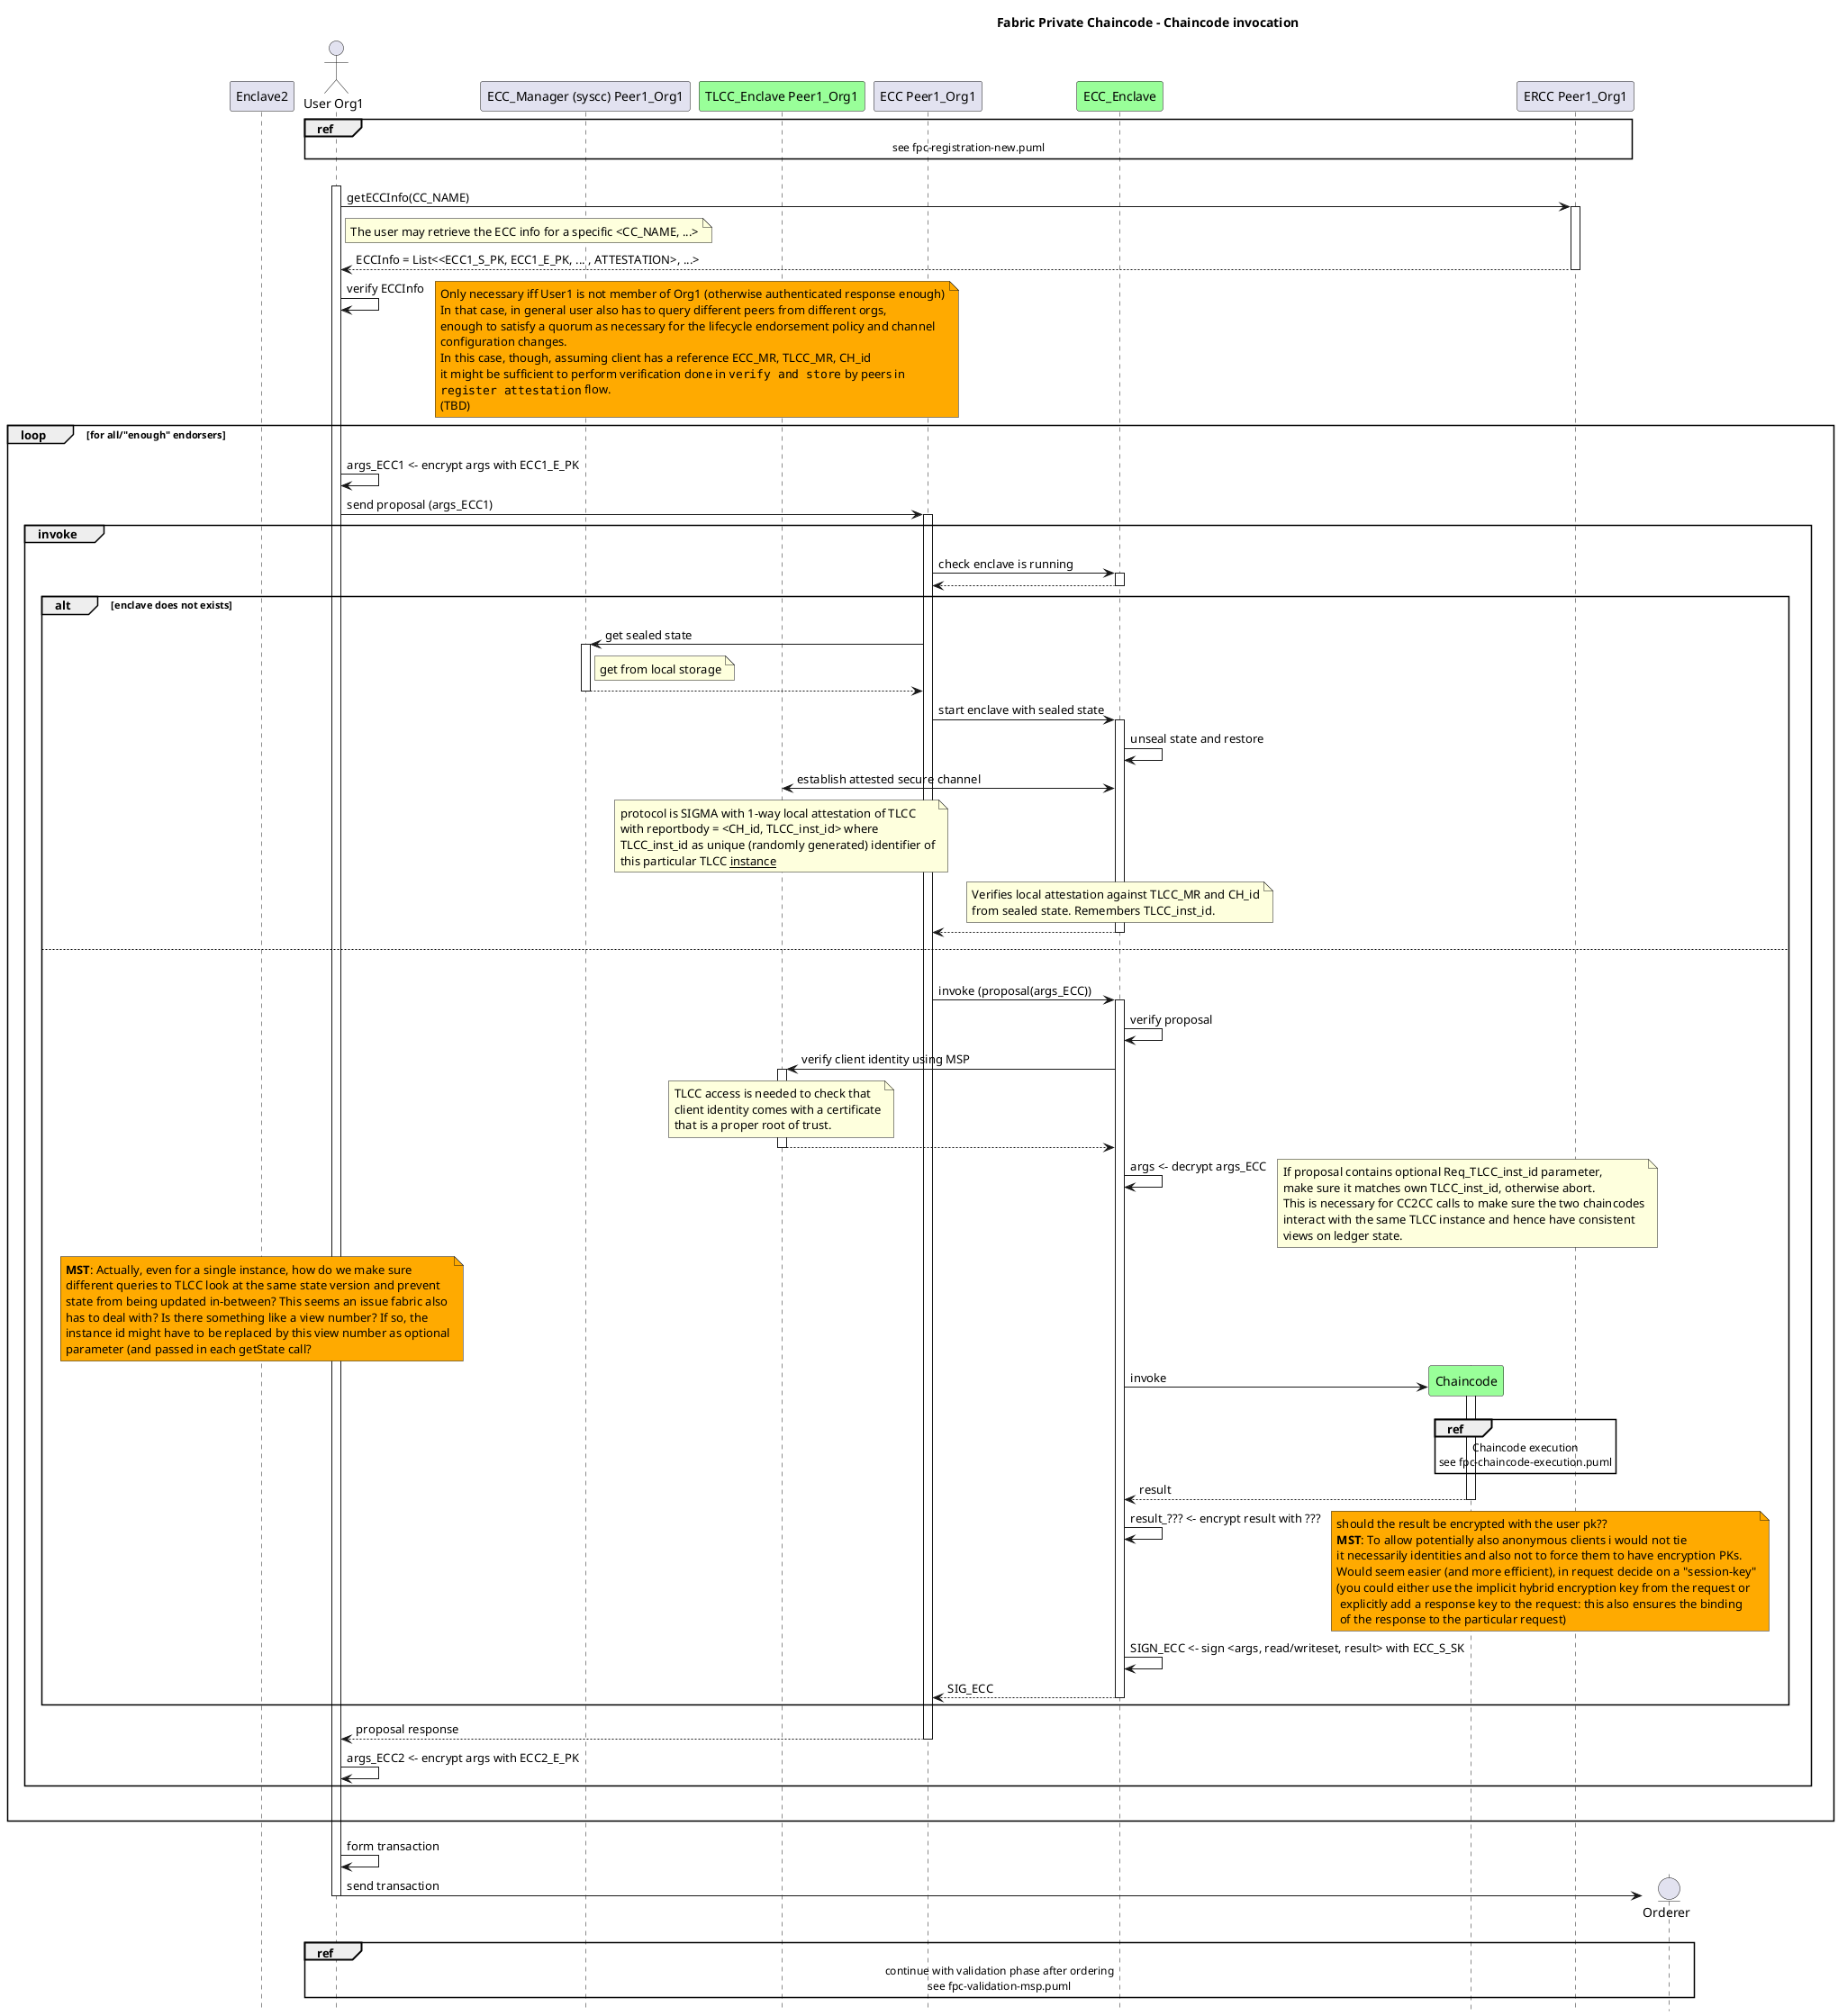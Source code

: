 /'
    Copyright Intel Corp. All Rights Reserved.
    Copyright IBM Corp. All Rights Reserved.

    SPDX-License-Identifier: Apache-2.0
'/

@startuml

'- force wrapping of longer text
'skinparam wrapWidth 400

!pragma teoz true

hide footbox
title Foot Box removed

title Fabric Private Chaincode - Chaincode invocation

actor "User Org1" as User1 order 9
participant "ECC_Manager (syscc) Peer1_Org1" as Manager1 order 20

participant "TLCC_Enclave Peer1_Org1" as TLCC1 order 25 #99FF99

participant "ECC Peer1_Org1" as ECC1 order 30
participant "ECC_Enclave" as Enclave1 order 30 #99FF99

participant "ERCC Peer1_Org1" as ERCC1 order 50

'participant "ECC Peer1_Org2" as ECC2 order 60
'participant "ERCC Peer1_Org2" as ERCC2 order 62
'
'participant "ECC Peer1_Org3" as ECC3 order 70
'participant "ERCC Peer1_Org3" as ERCC3 order 72

ref over User1, ERCC1
  see fpc-registration-new.puml
end ref
|||

activate User1

User1 -> ERCC1 ++: getECCInfo(CC_NAME)
note right User1: The user may retrieve the ECC info for a specific <CC_NAME, ...>
return ECCInfo = List<<ECC1_S_PK, ECC1_E_PK, ... , ATTESTATION>, ...>

User1 -> User1 : verify ECCInfo
note right #FFaa00
  Only necessary iff User1 is not member of Org1 (otherwise authenticated response enough)
  In that case, in general user also has to query different peers from different orgs,
  enough to satisfy a quorum as necessary for the lifecycle endorsement policy and channel
  configuration changes.
  In this case, though, assuming client has a reference ECC_MR, TLCC_MR, CH_id
  it might be sufficient to perform verification done in ""verify and store"" by peers in
  ""register attestation"" flow.
  (TBD)
end note


loop for all/"enough" endorsers

  User1 -> User1 : args_ECC1 <- encrypt args with ECC1_E_PK

  User1 -> ECC1 ++: send proposal (args_ECC1)

  group invoke

    ECC1 -> Enclave1 ++: check enclave is running
    return

    alt enclave does not exists
      ECC1 -> Manager1 ++: get sealed state
      note right Manager1 : get from local storage
      return
      ECC1 -> Enclave1 ++ : start enclave with sealed state
      Enclave1 -> Enclave1 : unseal state and restore
      Enclave1 <-> TLCC1: establish attested secure channel
      note over TLCC1
        protocol is SIGMA with 1-way local attestation of TLCC
        with reportbody = <CH_id, TLCC_inst_id> where
        TLCC_inst_id as unique (randomly generated) identifier of
        this particular TLCC __instance__
      end note
      note over Enclave1
        Verifies local attestation against TLCC_MR and CH_id
        from sealed state. Remembers TLCC_inst_id.
      end note
      return
    else
      |||

      ECC1 -> Enclave1 ++: invoke (proposal(args_ECC))

      Enclave1 -> Enclave1 : verify proposal

      Enclave1 -> TLCC1 ++: verify client identity using MSP
      note over TLCC1
      TLCC access is needed to check that
      client identity comes with a certificate
      that is a proper root of trust.
      end note
      return


      Enclave1 -> Enclave1 : args <- decrypt args_ECC

      note right
        If proposal contains optional Req_TLCC_inst_id parameter,
        make sure it matches own TLCC_inst_id, otherwise abort.
        This is necessary for CC2CC calls to make sure the two chaincodes
        interact with the same TLCC instance and hence have consistent
        views on ledger state.
      end note
      note over Enclave2 #FFaa00
        **MST**: Actually, even for a single instance, how do we make sure
        different queries to TLCC look at the same state version and prevent
        state from being updated in-between? This seems an issue fabric also
        has to deal with? Is there something like a view number? If so, the
        instance id might have to be replaced by this view number as optional
        parameter (and passed in each getState call?
      end note

      create participant "Chaincode" as Chaincode order 30 #99FF99
      Enclave1 -> Chaincode ++ : invoke
      |||
      ref over Chaincode
        Chaincode execution
        see fpc-chaincode-execution.puml
      end ref

      return result


      Enclave1 -> Enclave1 : result_??? <- encrypt result with ???
      note right #FFaa00
        should the result be encrypted with the user pk??
        **MST**: To allow potentially also anonymous clients i would not tie
        it necessarily identities and also not to force them to have encryption PKs.
        Would seem easier (and more efficient), in request decide on a "session-key"
        (you could either use the implicit hybrid encryption key from the request or
         explicitly add a response key to the request: this also ensures the binding
         of the response to the particular request)
      end note
      Enclave1 -> Enclave1 : SIGN_ECC <- sign <args, read/writeset, result> with ECC_S_SK
      return SIG_ECC

    end

    return proposal response

    User1 -> User1 : args_ECC2 <- encrypt args with ECC2_E_PK

  end
    |||

end


User1 -> User1 : form transaction

create entity Orderer order 100
User1 -> Orderer : send transaction

deactivate User1
|||

ref over User1, Orderer
    continue with validation phase after ordering
    see fpc-validation-msp.puml
end ref

@enduml
